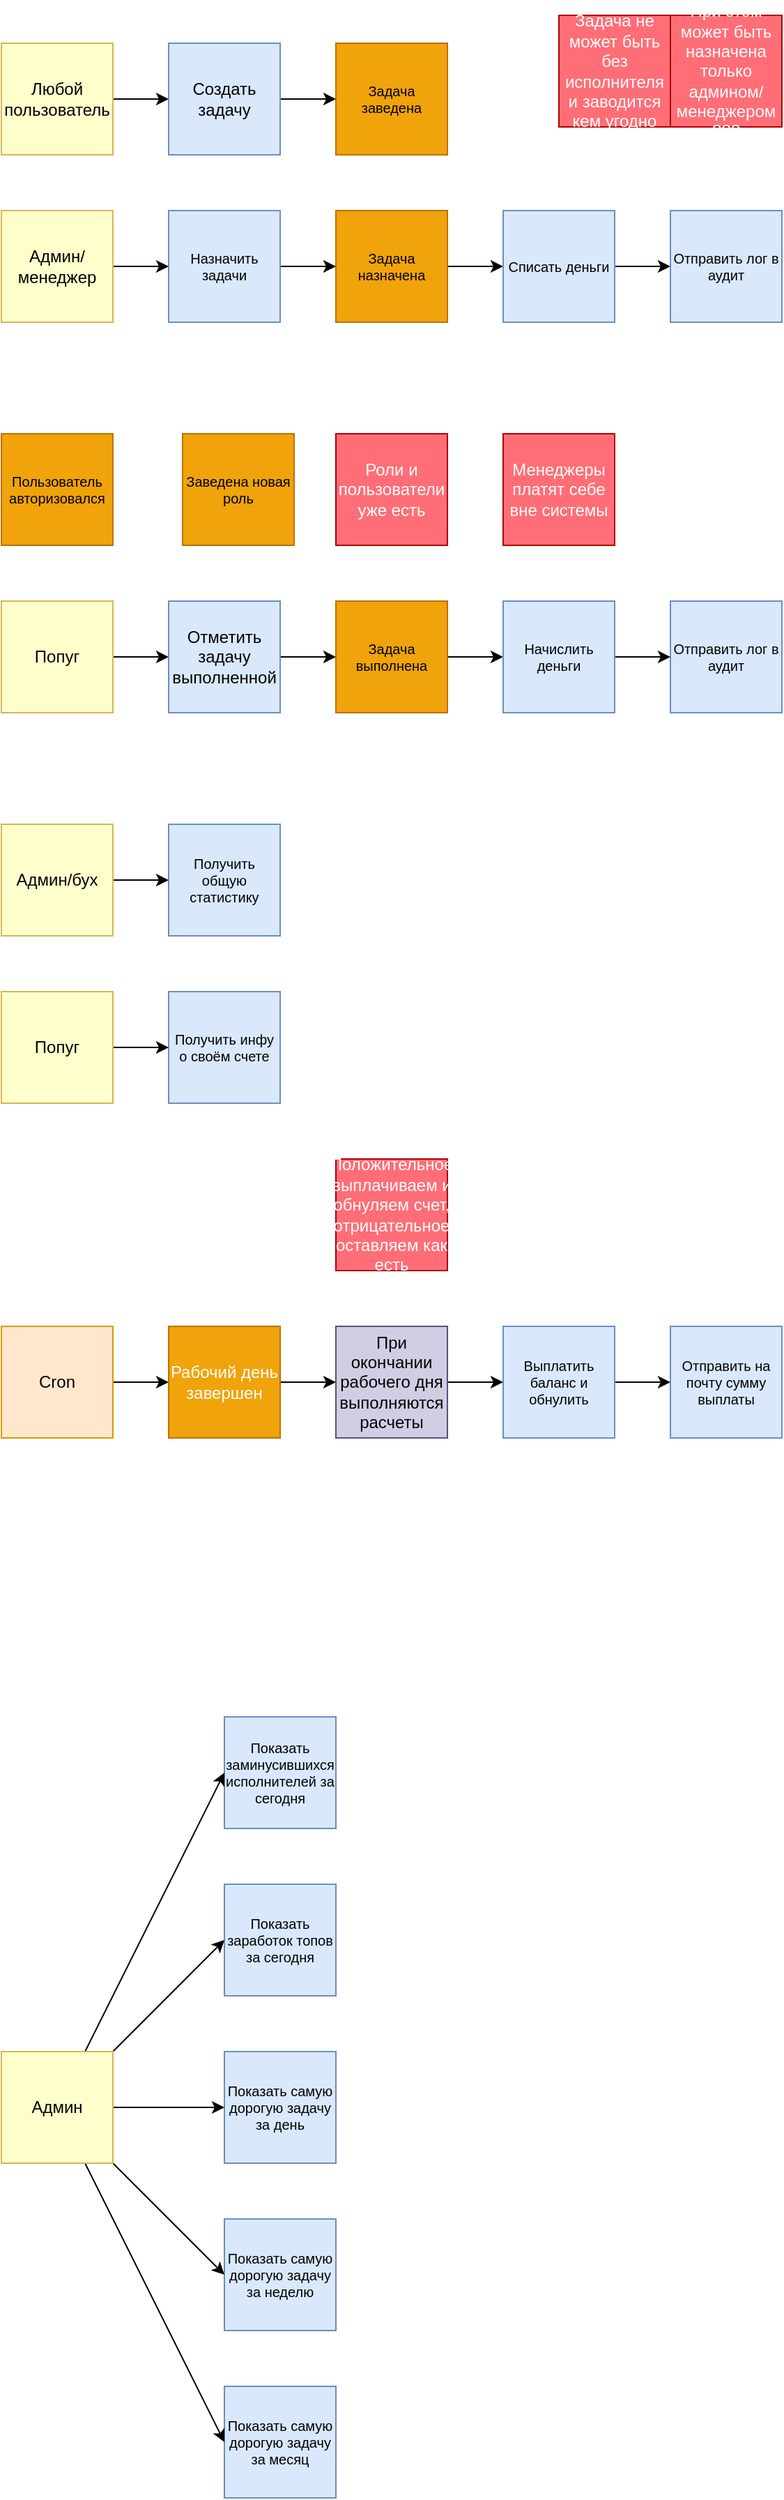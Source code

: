 <mxfile>
    <diagram id="WfU6m-KVoK2fW7ZmBWFP" name="Страница 1">
        <mxGraphModel dx="1207" dy="833" grid="1" gridSize="10" guides="1" tooltips="1" connect="1" arrows="1" fold="1" page="1" pageScale="1" pageWidth="827" pageHeight="1169" math="0" shadow="0">
            <root>
                <mxCell id="0"/>
                <mxCell id="1" parent="0"/>
                <mxCell id="7" value="Заведена новая роль" style="rounded=0;whiteSpace=wrap;html=1;fillColor=#f0a30a;strokeColor=#BD7000;fontColor=#000000;labelBackgroundColor=none;fontSize=10;" parent="1" vertex="1">
                    <mxGeometry x="170" y="440" width="80" height="80" as="geometry"/>
                </mxCell>
                <mxCell id="9" value="Задача заведена" style="rounded=0;whiteSpace=wrap;html=1;fillColor=#f0a30a;strokeColor=#BD7000;fontColor=#000000;labelBackgroundColor=none;fontSize=10;" parent="1" vertex="1">
                    <mxGeometry x="280" y="160" width="80" height="80" as="geometry"/>
                </mxCell>
                <mxCell id="61" value="" style="edgeStyle=none;html=1;fontColor=#000000;" edge="1" parent="1" source="10" target="20">
                    <mxGeometry relative="1" as="geometry"/>
                </mxCell>
                <mxCell id="10" value="Задача выполнена" style="rounded=0;whiteSpace=wrap;html=1;fillColor=#f0a30a;strokeColor=#BD7000;fontColor=#000000;labelBackgroundColor=none;fontSize=10;" parent="1" vertex="1">
                    <mxGeometry x="280" y="560" width="80" height="80" as="geometry"/>
                </mxCell>
                <mxCell id="60" value="" style="edgeStyle=none;html=1;fontColor=#000000;" edge="1" parent="1" source="11" target="19">
                    <mxGeometry relative="1" as="geometry"/>
                </mxCell>
                <mxCell id="11" value="Задача назначена" style="rounded=0;whiteSpace=wrap;html=1;fillColor=#f0a30a;strokeColor=#BD7000;fontColor=#000000;labelBackgroundColor=none;fontSize=10;" parent="1" vertex="1">
                    <mxGeometry x="280" y="280" width="80" height="80" as="geometry"/>
                </mxCell>
                <mxCell id="57" value="" style="edgeStyle=none;html=1;fontColor=#000000;" edge="1" parent="1" source="12" target="11">
                    <mxGeometry relative="1" as="geometry"/>
                </mxCell>
                <mxCell id="12" value="Назначить задачи" style="rounded=0;whiteSpace=wrap;html=1;fillColor=#dae8fc;strokeColor=#6c8ebf;labelBackgroundColor=none;fontSize=10;fontColor=#000000;" parent="1" vertex="1">
                    <mxGeometry x="160" y="280" width="80" height="80" as="geometry"/>
                </mxCell>
                <mxCell id="15" value="Пользователь авторизовался" style="rounded=0;whiteSpace=wrap;html=1;fillColor=#f0a30a;strokeColor=#BD7000;fontColor=#000000;labelBackgroundColor=none;fontSize=10;" parent="1" vertex="1">
                    <mxGeometry x="40" y="440" width="80" height="80" as="geometry"/>
                </mxCell>
                <mxCell id="16" value="Получить общую статистику" style="rounded=0;whiteSpace=wrap;html=1;fillColor=#dae8fc;strokeColor=#6c8ebf;labelBackgroundColor=none;fontSize=10;fontColor=#000000;" parent="1" vertex="1">
                    <mxGeometry x="160" y="720" width="80" height="80" as="geometry"/>
                </mxCell>
                <mxCell id="17" value="Получить инфу о своём счете" style="rounded=0;whiteSpace=wrap;html=1;fillColor=#dae8fc;strokeColor=#6c8ebf;labelBackgroundColor=none;fontSize=10;fontColor=#000000;" parent="1" vertex="1">
                    <mxGeometry x="160" y="840" width="80" height="80" as="geometry"/>
                </mxCell>
                <mxCell id="18" value="Отправить лог в аудит" style="rounded=0;whiteSpace=wrap;html=1;fillColor=#dae8fc;strokeColor=#6c8ebf;labelBackgroundColor=none;fontSize=10;fontColor=#000000;" parent="1" vertex="1">
                    <mxGeometry x="520" y="560" width="80" height="80" as="geometry"/>
                </mxCell>
                <mxCell id="64" value="" style="edgeStyle=none;html=1;fontColor=#000000;" edge="1" parent="1" source="19" target="63">
                    <mxGeometry relative="1" as="geometry"/>
                </mxCell>
                <mxCell id="19" value="Списать деньги" style="rounded=0;whiteSpace=wrap;html=1;fillColor=#dae8fc;strokeColor=#6c8ebf;labelBackgroundColor=none;fontSize=10;fontColor=#000000;" parent="1" vertex="1">
                    <mxGeometry x="400" y="280" width="80" height="80" as="geometry"/>
                </mxCell>
                <mxCell id="62" value="" style="edgeStyle=none;html=1;fontColor=#000000;" edge="1" parent="1" source="20" target="18">
                    <mxGeometry relative="1" as="geometry"/>
                </mxCell>
                <mxCell id="20" value="Начислить деньги" style="rounded=0;whiteSpace=wrap;html=1;fillColor=#dae8fc;strokeColor=#6c8ebf;labelBackgroundColor=none;fontSize=10;fontColor=#000000;" parent="1" vertex="1">
                    <mxGeometry x="400" y="560" width="80" height="80" as="geometry"/>
                </mxCell>
                <mxCell id="21" value="Отправить на почту сумму выплаты" style="rounded=0;whiteSpace=wrap;html=1;fillColor=#dae8fc;strokeColor=#6c8ebf;labelBackgroundColor=none;fontSize=10;fontColor=#000000;" parent="1" vertex="1">
                    <mxGeometry x="520" y="1080" width="80" height="80" as="geometry"/>
                </mxCell>
                <mxCell id="71" value="" style="edgeStyle=none;html=1;fontColor=#000000;" edge="1" parent="1" source="24" target="21">
                    <mxGeometry relative="1" as="geometry"/>
                </mxCell>
                <mxCell id="24" value="Выплатить баланс и обнулить" style="rounded=0;whiteSpace=wrap;html=1;fillColor=#dae8fc;strokeColor=#6c8ebf;labelBackgroundColor=none;fontSize=10;fontColor=#000000;" parent="1" vertex="1">
                    <mxGeometry x="400" y="1080" width="80" height="80" as="geometry"/>
                </mxCell>
                <mxCell id="25" value="Показать заработок топов за сегодня" style="rounded=0;whiteSpace=wrap;html=1;fillColor=#dae8fc;strokeColor=#6c8ebf;labelBackgroundColor=none;fontSize=10;fontColor=#000000;" parent="1" vertex="1">
                    <mxGeometry x="200" y="1480" width="80" height="80" as="geometry"/>
                </mxCell>
                <mxCell id="26" value="Показать самую дорогую задачу за день" style="rounded=0;whiteSpace=wrap;html=1;fillColor=#dae8fc;strokeColor=#6c8ebf;labelBackgroundColor=none;fontSize=10;fontColor=#000000;" parent="1" vertex="1">
                    <mxGeometry x="200" y="1600" width="80" height="80" as="geometry"/>
                </mxCell>
                <mxCell id="27" value="Показать самую дорогую задачу за неделю" style="rounded=0;whiteSpace=wrap;html=1;fillColor=#dae8fc;strokeColor=#6c8ebf;labelBackgroundColor=none;fontSize=10;fontColor=#000000;" parent="1" vertex="1">
                    <mxGeometry x="200" y="1720" width="80" height="80" as="geometry"/>
                </mxCell>
                <mxCell id="28" value="Показать самую дорогую задачу за месяц" style="rounded=0;whiteSpace=wrap;html=1;fillColor=#dae8fc;strokeColor=#6c8ebf;labelBackgroundColor=none;fontSize=10;fontColor=#000000;" parent="1" vertex="1">
                    <mxGeometry x="200" y="1840" width="80" height="80" as="geometry"/>
                </mxCell>
                <mxCell id="34" value="" style="edgeStyle=none;html=1;fontColor=#000000;" edge="1" parent="1" source="31" target="16">
                    <mxGeometry relative="1" as="geometry"/>
                </mxCell>
                <mxCell id="31" value="Админ/бух" style="rounded=0;whiteSpace=wrap;html=1;fillColor=#FFFFCC;strokeColor=#d6b656;labelBackgroundColor=none;fontColor=#000000;" vertex="1" parent="1">
                    <mxGeometry x="40" y="720" width="80" height="80" as="geometry"/>
                </mxCell>
                <mxCell id="33" value="" style="edgeStyle=none;html=1;fontColor=#000000;" edge="1" parent="1" source="32" target="12">
                    <mxGeometry relative="1" as="geometry"/>
                </mxCell>
                <mxCell id="32" value="Админ/менеджер" style="rounded=0;whiteSpace=wrap;html=1;fillColor=#FFFFCC;strokeColor=#d6b656;labelBackgroundColor=none;fontColor=#000000;" vertex="1" parent="1">
                    <mxGeometry x="40" y="280" width="80" height="80" as="geometry"/>
                </mxCell>
                <mxCell id="35" value="Показать заминусившихся исполнителей за сегодня" style="rounded=0;whiteSpace=wrap;html=1;fillColor=#dae8fc;strokeColor=#6c8ebf;labelBackgroundColor=none;fontSize=10;fontColor=#000000;" vertex="1" parent="1">
                    <mxGeometry x="200" y="1360" width="80" height="80" as="geometry"/>
                </mxCell>
                <mxCell id="37" style="edgeStyle=none;html=1;entryX=0;entryY=0.5;entryDx=0;entryDy=0;fontColor=#000000;" edge="1" parent="1" source="36" target="35">
                    <mxGeometry relative="1" as="geometry"/>
                </mxCell>
                <mxCell id="38" style="edgeStyle=none;html=1;entryX=0;entryY=0.5;entryDx=0;entryDy=0;fontColor=#000000;" edge="1" parent="1" source="36" target="25">
                    <mxGeometry relative="1" as="geometry"/>
                </mxCell>
                <mxCell id="39" style="edgeStyle=none;html=1;entryX=0;entryY=0.5;entryDx=0;entryDy=0;fontColor=#000000;" edge="1" parent="1" source="36" target="26">
                    <mxGeometry relative="1" as="geometry"/>
                </mxCell>
                <mxCell id="40" style="edgeStyle=none;html=1;entryX=0;entryY=0.5;entryDx=0;entryDy=0;fontColor=#000000;" edge="1" parent="1" source="36" target="27">
                    <mxGeometry relative="1" as="geometry"/>
                </mxCell>
                <mxCell id="41" style="edgeStyle=none;html=1;entryX=0;entryY=0.5;entryDx=0;entryDy=0;fontColor=#000000;" edge="1" parent="1" source="36" target="28">
                    <mxGeometry relative="1" as="geometry"/>
                </mxCell>
                <mxCell id="36" value="Админ" style="rounded=0;whiteSpace=wrap;html=1;fillColor=#FFFFCC;strokeColor=#d6b656;labelBackgroundColor=none;fontColor=#000000;" vertex="1" parent="1">
                    <mxGeometry x="40" y="1600" width="80" height="80" as="geometry"/>
                </mxCell>
                <mxCell id="68" value="" style="edgeStyle=none;html=1;fontColor=#000000;" edge="1" parent="1" source="42" target="65">
                    <mxGeometry relative="1" as="geometry"/>
                </mxCell>
                <mxCell id="42" value="Cron" style="rounded=0;whiteSpace=wrap;html=1;fillColor=#ffe6cc;strokeColor=#d79b00;labelBackgroundColor=none;fontColor=#000000;" vertex="1" parent="1">
                    <mxGeometry x="40" y="1080" width="80" height="80" as="geometry"/>
                </mxCell>
                <mxCell id="48" value="" style="edgeStyle=none;html=1;fontColor=#000000;" edge="1" parent="1" source="47" target="17">
                    <mxGeometry relative="1" as="geometry"/>
                </mxCell>
                <mxCell id="47" value="Попуг" style="rounded=0;whiteSpace=wrap;html=1;fillColor=#FFFFCC;strokeColor=#d6b656;labelBackgroundColor=none;fontColor=#000000;" vertex="1" parent="1">
                    <mxGeometry x="40" y="840" width="80" height="80" as="geometry"/>
                </mxCell>
                <mxCell id="55" value="" style="edgeStyle=none;html=1;fontColor=#000000;" edge="1" parent="1" source="49" target="50">
                    <mxGeometry relative="1" as="geometry"/>
                </mxCell>
                <mxCell id="49" value="Любой пользователь" style="rounded=0;whiteSpace=wrap;html=1;fillColor=#FFFFCC;strokeColor=#d6b656;labelBackgroundColor=none;fontColor=#000000;" vertex="1" parent="1">
                    <mxGeometry x="40" y="160" width="80" height="80" as="geometry"/>
                </mxCell>
                <mxCell id="56" value="" style="edgeStyle=none;html=1;fontColor=#000000;" edge="1" parent="1" source="50" target="9">
                    <mxGeometry relative="1" as="geometry"/>
                </mxCell>
                <mxCell id="50" value="Создать задачу" style="rounded=0;whiteSpace=wrap;html=1;fillColor=#dae8fc;strokeColor=#6c8ebf;labelBackgroundColor=none;fontColor=#000000;" vertex="1" parent="1">
                    <mxGeometry x="160" y="160" width="80" height="80" as="geometry"/>
                </mxCell>
                <mxCell id="53" value="" style="edgeStyle=none;html=1;fontColor=#000000;" edge="1" parent="1" source="51" target="52">
                    <mxGeometry relative="1" as="geometry"/>
                </mxCell>
                <mxCell id="51" value="Попуг" style="rounded=0;whiteSpace=wrap;html=1;fillColor=#FFFFCC;strokeColor=#d6b656;labelBackgroundColor=none;fontColor=#000000;" vertex="1" parent="1">
                    <mxGeometry x="40" y="560" width="80" height="80" as="geometry"/>
                </mxCell>
                <mxCell id="54" value="" style="edgeStyle=none;html=1;fontColor=#000000;" edge="1" parent="1" source="52" target="10">
                    <mxGeometry relative="1" as="geometry"/>
                </mxCell>
                <mxCell id="52" value="Отметить задачу выполненной" style="rounded=0;whiteSpace=wrap;html=1;fillColor=#dae8fc;strokeColor=#6c8ebf;labelBackgroundColor=none;fontColor=#000000;" vertex="1" parent="1">
                    <mxGeometry x="160" y="560" width="80" height="80" as="geometry"/>
                </mxCell>
                <mxCell id="70" value="" style="edgeStyle=none;html=1;fontColor=#000000;" edge="1" parent="1" source="58" target="24">
                    <mxGeometry relative="1" as="geometry"/>
                </mxCell>
                <mxCell id="58" value="При окончании рабочего дня выполняются расчеты" style="rounded=0;whiteSpace=wrap;html=1;fillColor=#d0cee2;strokeColor=#56517e;labelBackgroundColor=none;fontColor=#000000;" vertex="1" parent="1">
                    <mxGeometry x="280" y="1080" width="80" height="80" as="geometry"/>
                </mxCell>
                <mxCell id="63" value="Отправить лог в аудит" style="rounded=0;whiteSpace=wrap;html=1;fillColor=#dae8fc;strokeColor=#6c8ebf;labelBackgroundColor=none;fontSize=10;fontColor=#000000;" vertex="1" parent="1">
                    <mxGeometry x="520" y="280" width="80" height="80" as="geometry"/>
                </mxCell>
                <mxCell id="69" value="" style="edgeStyle=none;html=1;fontColor=#000000;" edge="1" parent="1" source="65" target="58">
                    <mxGeometry relative="1" as="geometry"/>
                </mxCell>
                <mxCell id="65" value="Рабочий день завершен" style="rounded=0;whiteSpace=wrap;html=1;fillColor=#f0a30a;strokeColor=#BD7000;fontColor=#ffffff;labelBackgroundColor=none;" vertex="1" parent="1">
                    <mxGeometry x="160" y="1080" width="80" height="80" as="geometry"/>
                </mxCell>
                <mxCell id="72" value="Роли и пользователи уже есть" style="rounded=0;whiteSpace=wrap;html=1;fillColor=#FF6E77;strokeColor=#B20000;fontColor=#ffffff;labelBackgroundColor=none;" vertex="1" parent="1">
                    <mxGeometry x="280" y="440" width="80" height="80" as="geometry"/>
                </mxCell>
                <mxCell id="73" value="Менеджеры платят себе вне системы" style="rounded=0;whiteSpace=wrap;html=1;fillColor=#FF6E77;strokeColor=#B20000;fontColor=#ffffff;labelBackgroundColor=none;" vertex="1" parent="1">
                    <mxGeometry x="400" y="440" width="80" height="80" as="geometry"/>
                </mxCell>
                <mxCell id="74" value="Задача не может быть без исполнителя и заводится кем угодно" style="rounded=0;whiteSpace=wrap;html=1;fillColor=#FF6E77;strokeColor=#B20000;fontColor=#ffffff;labelBackgroundColor=none;" vertex="1" parent="1">
                    <mxGeometry x="440" y="140" width="80" height="80" as="geometry"/>
                </mxCell>
                <mxCell id="75" value="При этом может быть назначена только админом/менеджером ???" style="rounded=0;whiteSpace=wrap;html=1;fillColor=#FF6E77;strokeColor=#B20000;fontColor=#ffffff;labelBackgroundColor=none;" vertex="1" parent="1">
                    <mxGeometry x="520" y="140" width="80" height="80" as="geometry"/>
                </mxCell>
                <mxCell id="76" value="Положительное выплачиваем и обнуляем счет, отрицательное оставляем как есть" style="rounded=0;whiteSpace=wrap;html=1;fillColor=#FF6E77;strokeColor=#B20000;fontColor=#ffffff;labelBackgroundColor=none;" vertex="1" parent="1">
                    <mxGeometry x="280" y="960" width="80" height="80" as="geometry"/>
                </mxCell>
            </root>
        </mxGraphModel>
    </diagram>
</mxfile>